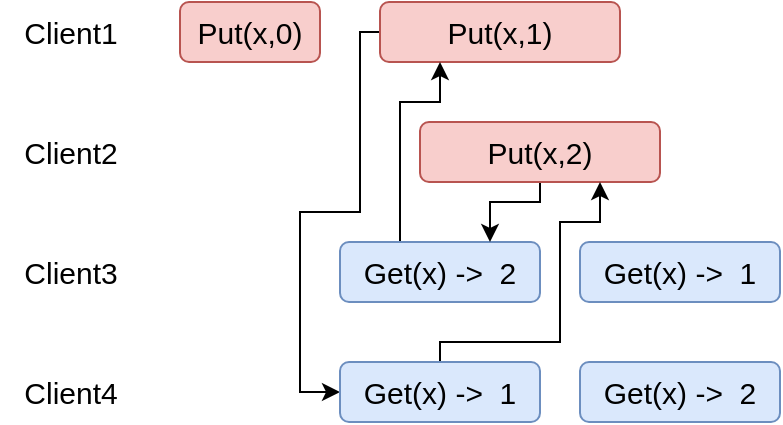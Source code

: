 <mxfile version="22.1.16" type="device">
  <diagram name="第 1 页" id="A5zNM01xHTLyDzHssqMZ">
    <mxGraphModel dx="1185" dy="684" grid="1" gridSize="10" guides="1" tooltips="1" connect="1" arrows="1" fold="1" page="1" pageScale="1" pageWidth="827" pageHeight="1169" math="0" shadow="0">
      <root>
        <mxCell id="0" />
        <mxCell id="1" parent="0" />
        <mxCell id="QQ79Ibvm0aXininqtmOy-1" value="&lt;font style=&quot;font-size: 15px;&quot;&gt;Put(x,0)&lt;/font&gt;" style="rounded=1;whiteSpace=wrap;html=1;fillColor=#f8cecc;strokeColor=#b85450;" vertex="1" parent="1">
          <mxGeometry x="240" y="490" width="70" height="30" as="geometry" />
        </mxCell>
        <mxCell id="QQ79Ibvm0aXininqtmOy-10" style="edgeStyle=orthogonalEdgeStyle;rounded=0;orthogonalLoop=1;jettySize=auto;html=1;entryX=0;entryY=0.5;entryDx=0;entryDy=0;" edge="1" parent="1" source="QQ79Ibvm0aXininqtmOy-2" target="QQ79Ibvm0aXininqtmOy-6">
          <mxGeometry relative="1" as="geometry">
            <Array as="points">
              <mxPoint x="330" y="505" />
              <mxPoint x="330" y="595" />
              <mxPoint x="300" y="595" />
              <mxPoint x="300" y="685" />
            </Array>
          </mxGeometry>
        </mxCell>
        <mxCell id="QQ79Ibvm0aXininqtmOy-2" value="&lt;font style=&quot;font-size: 15px;&quot;&gt;Put(x,1)&lt;/font&gt;" style="rounded=1;whiteSpace=wrap;html=1;fillColor=#f8cecc;strokeColor=#b85450;" vertex="1" parent="1">
          <mxGeometry x="340" y="490" width="120" height="30" as="geometry" />
        </mxCell>
        <mxCell id="QQ79Ibvm0aXininqtmOy-13" style="edgeStyle=orthogonalEdgeStyle;rounded=0;orthogonalLoop=1;jettySize=auto;html=1;entryX=0.25;entryY=1;entryDx=0;entryDy=0;" edge="1" parent="1" source="QQ79Ibvm0aXininqtmOy-3" target="QQ79Ibvm0aXininqtmOy-2">
          <mxGeometry relative="1" as="geometry">
            <Array as="points">
              <mxPoint x="350" y="540" />
              <mxPoint x="370" y="540" />
            </Array>
          </mxGeometry>
        </mxCell>
        <mxCell id="QQ79Ibvm0aXininqtmOy-3" value="&lt;span style=&quot;font-size: 15px;&quot;&gt;Get(x) -&amp;gt;&amp;nbsp; 2&lt;/span&gt;" style="rounded=1;whiteSpace=wrap;html=1;fillColor=#dae8fc;strokeColor=#6c8ebf;" vertex="1" parent="1">
          <mxGeometry x="320" y="610" width="100" height="30" as="geometry" />
        </mxCell>
        <mxCell id="QQ79Ibvm0aXininqtmOy-11" style="edgeStyle=orthogonalEdgeStyle;rounded=0;orthogonalLoop=1;jettySize=auto;html=1;entryX=0.75;entryY=0;entryDx=0;entryDy=0;" edge="1" parent="1" source="QQ79Ibvm0aXininqtmOy-4" target="QQ79Ibvm0aXininqtmOy-3">
          <mxGeometry relative="1" as="geometry">
            <Array as="points">
              <mxPoint x="420" y="590" />
              <mxPoint x="395" y="590" />
            </Array>
          </mxGeometry>
        </mxCell>
        <mxCell id="QQ79Ibvm0aXininqtmOy-4" value="&lt;font style=&quot;font-size: 15px;&quot;&gt;Put(x,2)&lt;/font&gt;" style="rounded=1;whiteSpace=wrap;html=1;fillColor=#f8cecc;strokeColor=#b85450;" vertex="1" parent="1">
          <mxGeometry x="360" y="550" width="120" height="30" as="geometry" />
        </mxCell>
        <mxCell id="QQ79Ibvm0aXininqtmOy-5" value="&lt;span style=&quot;font-size: 15px;&quot;&gt;Get(x) -&amp;gt;&amp;nbsp; 1&lt;/span&gt;" style="rounded=1;whiteSpace=wrap;html=1;fillColor=#dae8fc;strokeColor=#6c8ebf;" vertex="1" parent="1">
          <mxGeometry x="440" y="610" width="100" height="30" as="geometry" />
        </mxCell>
        <mxCell id="QQ79Ibvm0aXininqtmOy-12" style="edgeStyle=orthogonalEdgeStyle;rounded=0;orthogonalLoop=1;jettySize=auto;html=1;entryX=0.75;entryY=1;entryDx=0;entryDy=0;" edge="1" parent="1" source="QQ79Ibvm0aXininqtmOy-6" target="QQ79Ibvm0aXininqtmOy-4">
          <mxGeometry relative="1" as="geometry">
            <Array as="points">
              <mxPoint x="370" y="660" />
              <mxPoint x="430" y="660" />
              <mxPoint x="430" y="600" />
              <mxPoint x="450" y="600" />
            </Array>
          </mxGeometry>
        </mxCell>
        <mxCell id="QQ79Ibvm0aXininqtmOy-6" value="&lt;span style=&quot;font-size: 15px;&quot;&gt;Get(x) -&amp;gt;&amp;nbsp; 1&lt;/span&gt;" style="rounded=1;whiteSpace=wrap;html=1;fillColor=#dae8fc;strokeColor=#6c8ebf;" vertex="1" parent="1">
          <mxGeometry x="320" y="670" width="100" height="30" as="geometry" />
        </mxCell>
        <mxCell id="QQ79Ibvm0aXininqtmOy-7" value="&lt;span style=&quot;font-size: 15px;&quot;&gt;Get(x) -&amp;gt;&amp;nbsp; 2&lt;/span&gt;" style="rounded=1;whiteSpace=wrap;html=1;fillColor=#dae8fc;strokeColor=#6c8ebf;" vertex="1" parent="1">
          <mxGeometry x="440" y="670" width="100" height="30" as="geometry" />
        </mxCell>
        <mxCell id="QQ79Ibvm0aXininqtmOy-15" value="&lt;font style=&quot;font-size: 15px;&quot;&gt;Client1&lt;/font&gt;" style="text;html=1;align=center;verticalAlign=middle;resizable=0;points=[];autosize=1;strokeColor=none;fillColor=none;" vertex="1" parent="1">
          <mxGeometry x="150" y="490" width="70" height="30" as="geometry" />
        </mxCell>
        <mxCell id="QQ79Ibvm0aXininqtmOy-16" value="&lt;font style=&quot;font-size: 15px;&quot;&gt;Client2&lt;/font&gt;" style="text;html=1;align=center;verticalAlign=middle;resizable=0;points=[];autosize=1;strokeColor=none;fillColor=none;" vertex="1" parent="1">
          <mxGeometry x="150" y="550" width="70" height="30" as="geometry" />
        </mxCell>
        <mxCell id="QQ79Ibvm0aXininqtmOy-17" value="&lt;font style=&quot;font-size: 15px;&quot;&gt;Client3&lt;/font&gt;" style="text;html=1;align=center;verticalAlign=middle;resizable=0;points=[];autosize=1;strokeColor=none;fillColor=none;" vertex="1" parent="1">
          <mxGeometry x="150" y="610" width="70" height="30" as="geometry" />
        </mxCell>
        <mxCell id="QQ79Ibvm0aXininqtmOy-20" value="&lt;font style=&quot;font-size: 15px;&quot;&gt;Client4&lt;/font&gt;" style="text;html=1;align=center;verticalAlign=middle;resizable=0;points=[];autosize=1;strokeColor=none;fillColor=none;" vertex="1" parent="1">
          <mxGeometry x="150" y="670" width="70" height="30" as="geometry" />
        </mxCell>
      </root>
    </mxGraphModel>
  </diagram>
</mxfile>
